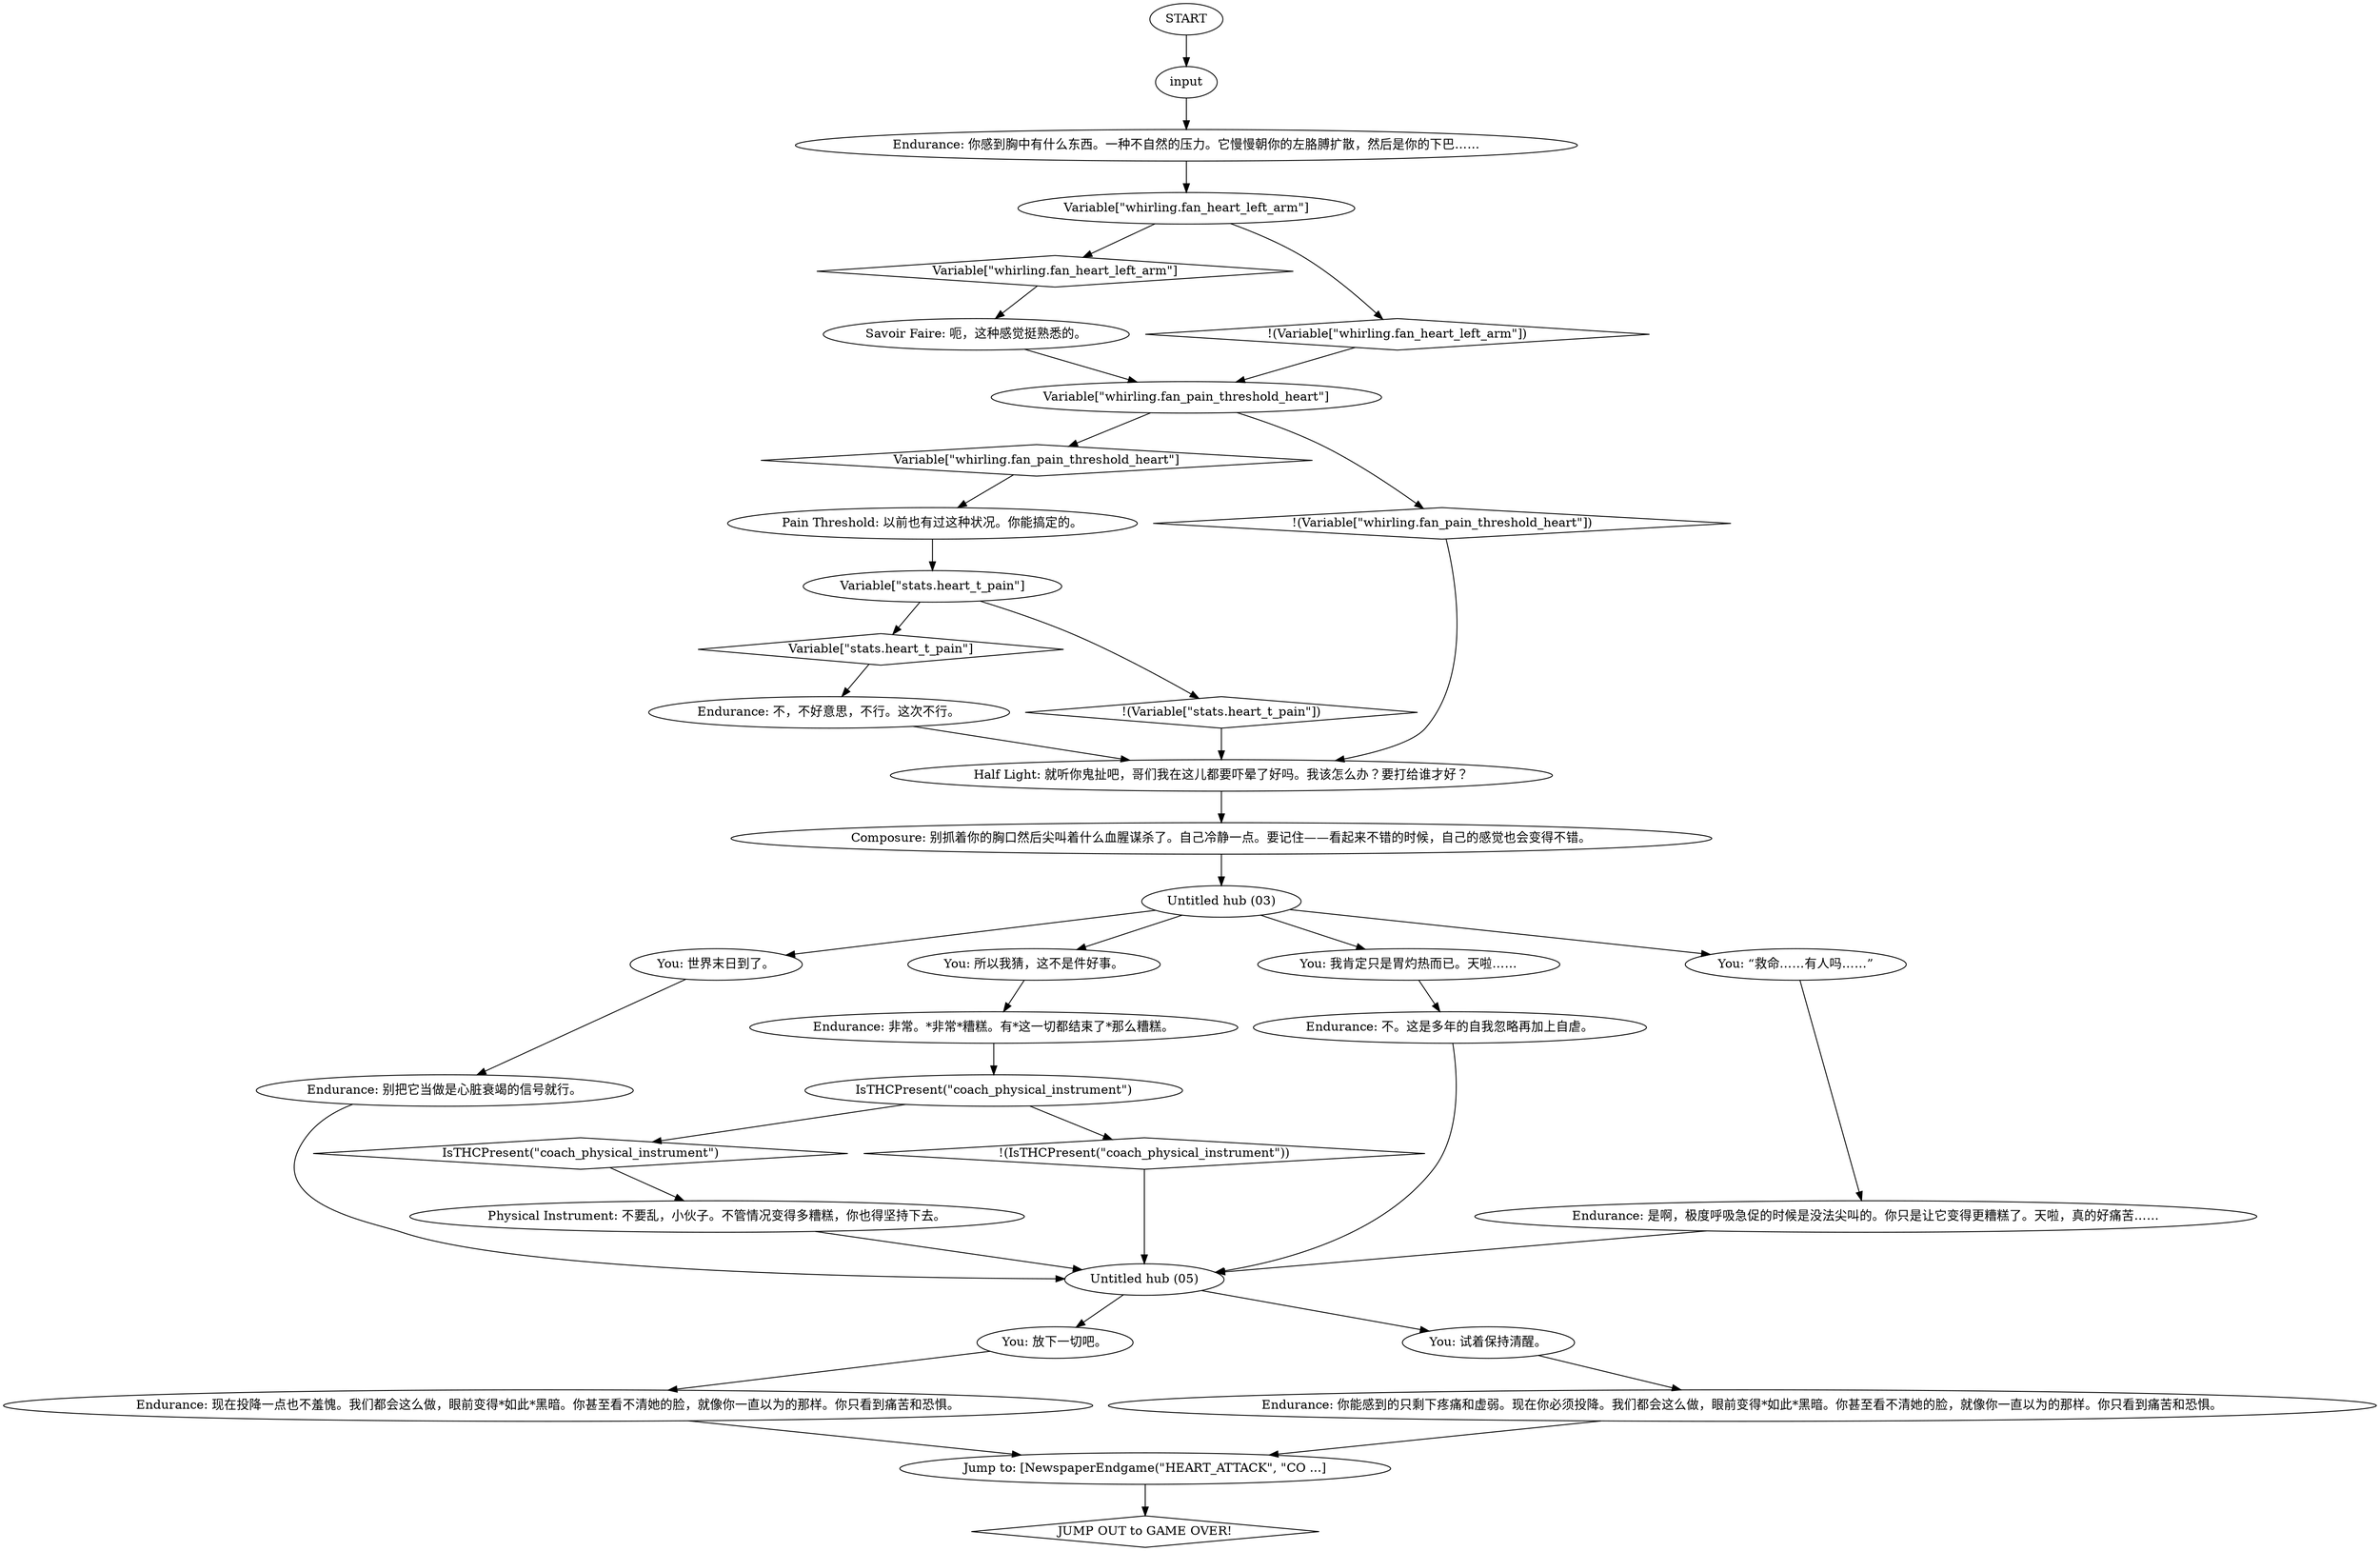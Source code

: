 # LIFELINE / HEART ATTACK
# When you lose enough Health (Endurance), you have a heart attack. This is the freebie/tutorial.
# ==================================================
digraph G {
	  0 [label="START"];
	  1 [label="input"];
	  2 [label="You: 世界末日到了。"];
	  3 [label="You: 放下一切吧。"];
	  4 [label="Endurance: 现在投降一点也不羞愧。我们都会这么做，眼前变得*如此*黑暗。你甚至看不清她的脸，就像你一直以为的那样。你只看到痛苦和恐惧。"];
	  5 [label="Physical Instrument: 不要乱，小伙子。不管情况变得多糟糕，你也得坚持下去。"];
	  6 [label="Endurance: 是啊，极度呼吸急促的时候是没法尖叫的。你只是让它变得更糟糕了。天啦，真的好痛苦……"];
	  7 [label="Untitled hub (03)"];
	  8 [label="Endurance: 非常。*非常*糟糕。有*这一切都结束了*那么糟糕。"];
	  9 [label="Endurance: 不，不好意思，不行。这次不行。"];
	  11 [label="You: 试着保持清醒。"];
	  12 [label="Variable[\"whirling.fan_heart_left_arm\"]"];
	  13 [label="Variable[\"whirling.fan_heart_left_arm\"]", shape=diamond];
	  14 [label="!(Variable[\"whirling.fan_heart_left_arm\"])", shape=diamond];
	  15 [label="Endurance: 你感到胸中有什么东西。一种不自然的压力。它慢慢朝你的左胳膊扩散，然后是你的下巴……"];
	  16 [label="Variable[\"whirling.fan_pain_threshold_heart\"]"];
	  17 [label="Variable[\"whirling.fan_pain_threshold_heart\"]", shape=diamond];
	  18 [label="!(Variable[\"whirling.fan_pain_threshold_heart\"])", shape=diamond];
	  19 [label="Endurance: 不。这是多年的自我忽略再加上自虐。"];
	  20 [label="Composure: 别抓着你的胸口然后尖叫着什么血腥谋杀了。自己冷静一点。要记住——看起来不错的时候，自己的感觉也会变得不错。"];
	  21 [label="Endurance: 你能感到的只剩下疼痛和虚弱。现在你必须投降。我们都会这么做，眼前变得*如此*黑暗。你甚至看不清她的脸，就像你一直以为的那样。你只看到痛苦和恐惧。"];
	  22 [label="You: 所以我猜，这不是件好事。"];
	  23 [label="You: 我肯定只是胃灼热而已。天啦……"];
	  24 [label="Pain Threshold: 以前也有过这种状况。你能搞定的。"];
	  25 [label="Variable[\"stats.heart_t_pain\"]"];
	  26 [label="Variable[\"stats.heart_t_pain\"]", shape=diamond];
	  27 [label="!(Variable[\"stats.heart_t_pain\"])", shape=diamond];
	  28 [label="Untitled hub (05)"];
	  29 [label="IsTHCPresent(\"coach_physical_instrument\")"];
	  30 [label="IsTHCPresent(\"coach_physical_instrument\")", shape=diamond];
	  31 [label="!(IsTHCPresent(\"coach_physical_instrument\"))", shape=diamond];
	  32 [label="You: “救命……有人吗……”"];
	  33 [label="Jump to: [NewspaperEndgame(\"HEART_ATTACK\", \"CO ...]"];
	  34 [label="Savoir Faire: 呃，这种感觉挺熟悉的。"];
	  35 [label="Endurance: 别把它当做是心脏衰竭的信号就行。"];
	  36 [label="Half Light: 就听你鬼扯吧，哥们我在这儿都要吓晕了好吗。我该怎么办？要打给谁才好？"];
	  12410020 [label="JUMP OUT to GAME OVER!", shape=diamond];
	  0 -> 1
	  1 -> 15
	  2 -> 35
	  3 -> 4
	  4 -> 33
	  5 -> 28
	  6 -> 28
	  7 -> 32
	  7 -> 2
	  7 -> 22
	  7 -> 23
	  8 -> 29
	  9 -> 36
	  11 -> 21
	  12 -> 13
	  12 -> 14
	  13 -> 34
	  14 -> 16
	  15 -> 12
	  16 -> 17
	  16 -> 18
	  17 -> 24
	  18 -> 36
	  19 -> 28
	  20 -> 7
	  21 -> 33
	  22 -> 8
	  23 -> 19
	  24 -> 25
	  25 -> 26
	  25 -> 27
	  26 -> 9
	  27 -> 36
	  28 -> 3
	  28 -> 11
	  29 -> 30
	  29 -> 31
	  30 -> 5
	  31 -> 28
	  32 -> 6
	  33 -> 12410020
	  34 -> 16
	  35 -> 28
	  36 -> 20
}

